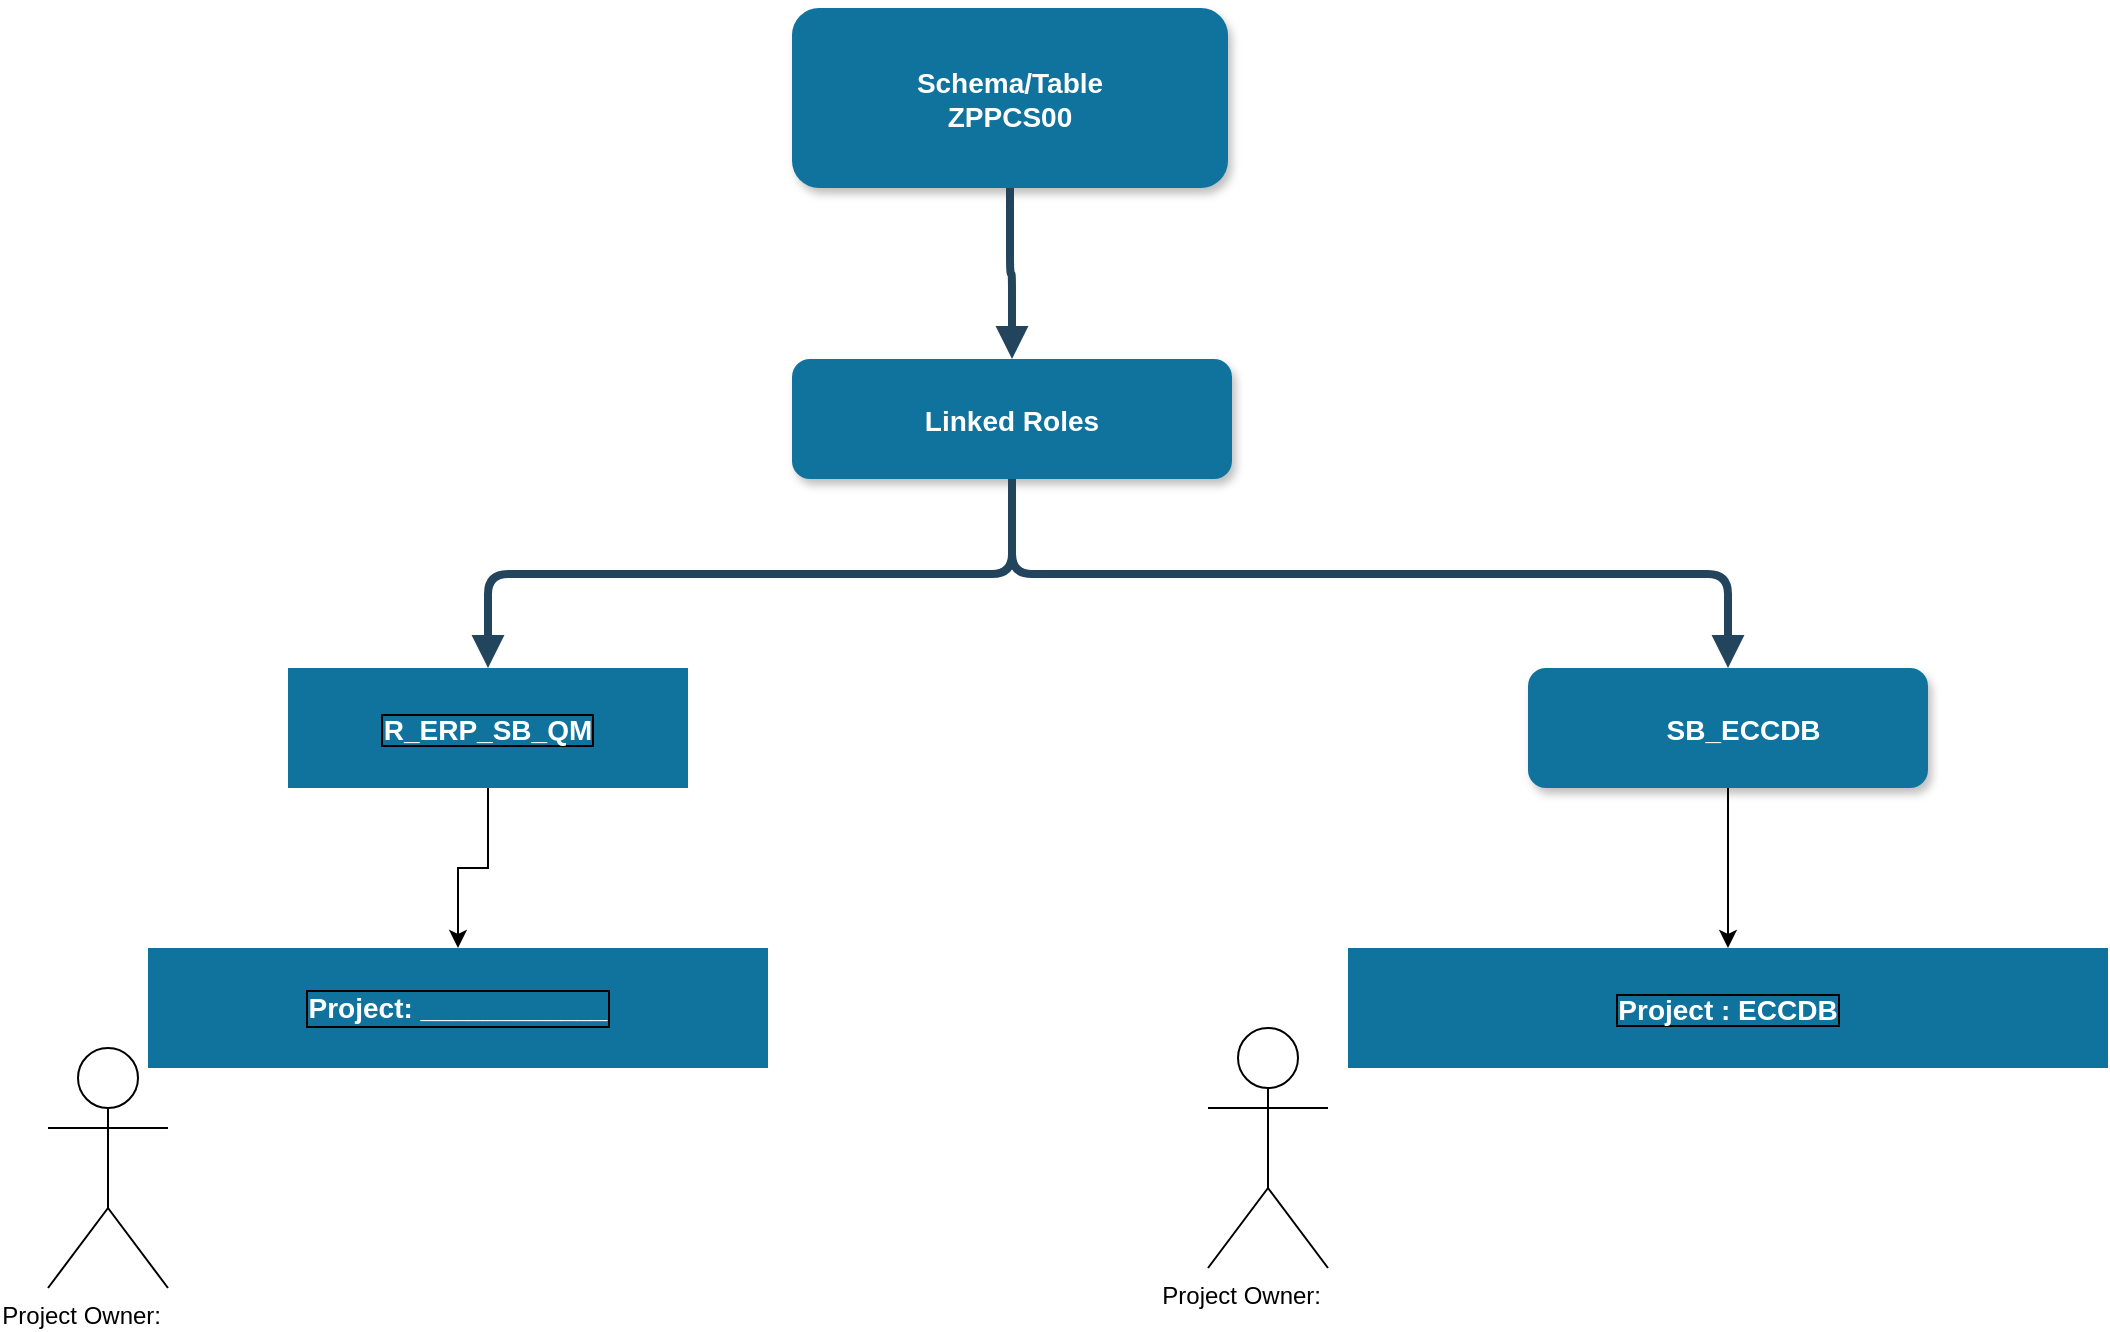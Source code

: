 <mxfile version="23.1.2" type="github">
  <diagram name="Page-1" id="97916047-d0de-89f5-080d-49f4d83e522f">
    <mxGraphModel dx="2580" dy="1060" grid="1" gridSize="10" guides="1" tooltips="1" connect="1" arrows="1" fold="1" page="1" pageScale="1.5" pageWidth="1169" pageHeight="827" background="none" math="0" shadow="0">
      <root>
        <mxCell id="0" />
        <mxCell id="1" parent="0" />
        <mxCell id="2" value="Schema/Table&#xa;ZPPCS00" style="rounded=1;fillColor=#10739E;strokeColor=none;shadow=1;gradientColor=none;fontStyle=1;fontColor=#FFFFFF;fontSize=14;" parent="1" vertex="1">
          <mxGeometry x="662" y="170" width="218" height="90" as="geometry" />
        </mxCell>
        <mxCell id="3" value="Linked Roles" style="rounded=1;fillColor=#10739E;strokeColor=none;shadow=1;gradientColor=none;fontStyle=1;fontColor=#FFFFFF;fontSize=14;" parent="1" vertex="1">
          <mxGeometry x="662" y="345.5" width="220" height="60" as="geometry" />
        </mxCell>
        <mxCell id="IpWCxj4Sm_ejTXWIgX9C-57" value="" style="edgeStyle=orthogonalEdgeStyle;rounded=0;orthogonalLoop=1;jettySize=auto;html=1;" edge="1" parent="1" source="4" target="IpWCxj4Sm_ejTXWIgX9C-56">
          <mxGeometry relative="1" as="geometry" />
        </mxCell>
        <mxCell id="4" value="R_ERP_SB_QM" style="rounded=0;fillColor=#10739E;strokeColor=none;shadow=0;gradientColor=none;fontStyle=1;fontColor=#FFFFFF;fontSize=14;labelBorderColor=default;" parent="1" vertex="1">
          <mxGeometry x="410" y="500" width="200" height="60" as="geometry" />
        </mxCell>
        <mxCell id="IpWCxj4Sm_ejTXWIgX9C-63" value="" style="edgeStyle=orthogonalEdgeStyle;rounded=0;orthogonalLoop=1;jettySize=auto;html=1;" edge="1" parent="1" source="5" target="IpWCxj4Sm_ejTXWIgX9C-62">
          <mxGeometry relative="1" as="geometry" />
        </mxCell>
        <mxCell id="5" value="    SB_ECCDB" style="rounded=1;fillColor=#10739E;strokeColor=none;shadow=1;gradientColor=none;fontStyle=1;fontColor=#FFFFFF;fontSize=14;" parent="1" vertex="1">
          <mxGeometry x="1030" y="500" width="200" height="60" as="geometry" />
        </mxCell>
        <mxCell id="29" value="" style="edgeStyle=elbowEdgeStyle;elbow=vertical;strokeWidth=4;endArrow=block;endFill=1;fontStyle=1;strokeColor=#23445D;" parent="1" source="2" target="3" edge="1">
          <mxGeometry x="22" y="165.5" width="100" height="100" as="geometry">
            <mxPoint x="22" y="265.5" as="sourcePoint" />
            <mxPoint x="122" y="165.5" as="targetPoint" />
          </mxGeometry>
        </mxCell>
        <mxCell id="30" value="" style="edgeStyle=elbowEdgeStyle;elbow=vertical;strokeWidth=4;endArrow=block;endFill=1;fontStyle=1;strokeColor=#23445D;" parent="1" source="3" target="5" edge="1">
          <mxGeometry x="22" y="165.5" width="100" height="100" as="geometry">
            <mxPoint x="22" y="265.5" as="sourcePoint" />
            <mxPoint x="122" y="165.5" as="targetPoint" />
          </mxGeometry>
        </mxCell>
        <mxCell id="31" value="" style="edgeStyle=elbowEdgeStyle;elbow=vertical;strokeWidth=4;endArrow=block;endFill=1;fontStyle=1;strokeColor=#23445D;" parent="1" source="3" target="4" edge="1">
          <mxGeometry x="22" y="165.5" width="100" height="100" as="geometry">
            <mxPoint x="22" y="265.5" as="sourcePoint" />
            <mxPoint x="122" y="165.5" as="targetPoint" />
          </mxGeometry>
        </mxCell>
        <mxCell id="IpWCxj4Sm_ejTXWIgX9C-56" value="Project: ____________" style="whiteSpace=wrap;html=1;fontSize=14;fillColor=#10739E;strokeColor=none;fontColor=#FFFFFF;rounded=0;shadow=0;gradientColor=none;fontStyle=1;labelBorderColor=default;" vertex="1" parent="1">
          <mxGeometry x="340" y="640" width="310" height="60" as="geometry" />
        </mxCell>
        <mxCell id="IpWCxj4Sm_ejTXWIgX9C-62" value="Project : ECCDB" style="rounded=0;fillColor=#10739E;strokeColor=none;shadow=0;gradientColor=none;fontStyle=1;fontColor=#FFFFFF;fontSize=14;labelBorderColor=default;" vertex="1" parent="1">
          <mxGeometry x="940" y="640" width="380" height="60" as="geometry" />
        </mxCell>
        <mxCell id="IpWCxj4Sm_ejTXWIgX9C-64" value="Project Owner:&amp;nbsp;&lt;span style=&quot;white-space: pre;&quot;&gt;&#x9;&lt;/span&gt;" style="shape=umlActor;verticalLabelPosition=bottom;verticalAlign=top;html=1;outlineConnect=0;" vertex="1" parent="1">
          <mxGeometry x="290" y="690" width="60" height="120" as="geometry" />
        </mxCell>
        <mxCell id="IpWCxj4Sm_ejTXWIgX9C-65" value="Project Owner:&amp;nbsp;&lt;span style=&quot;white-space: pre;&quot;&gt;&#x9;&lt;/span&gt;" style="shape=umlActor;verticalLabelPosition=bottom;verticalAlign=top;html=1;outlineConnect=0;" vertex="1" parent="1">
          <mxGeometry x="870" y="680" width="60" height="120" as="geometry" />
        </mxCell>
      </root>
    </mxGraphModel>
  </diagram>
</mxfile>
